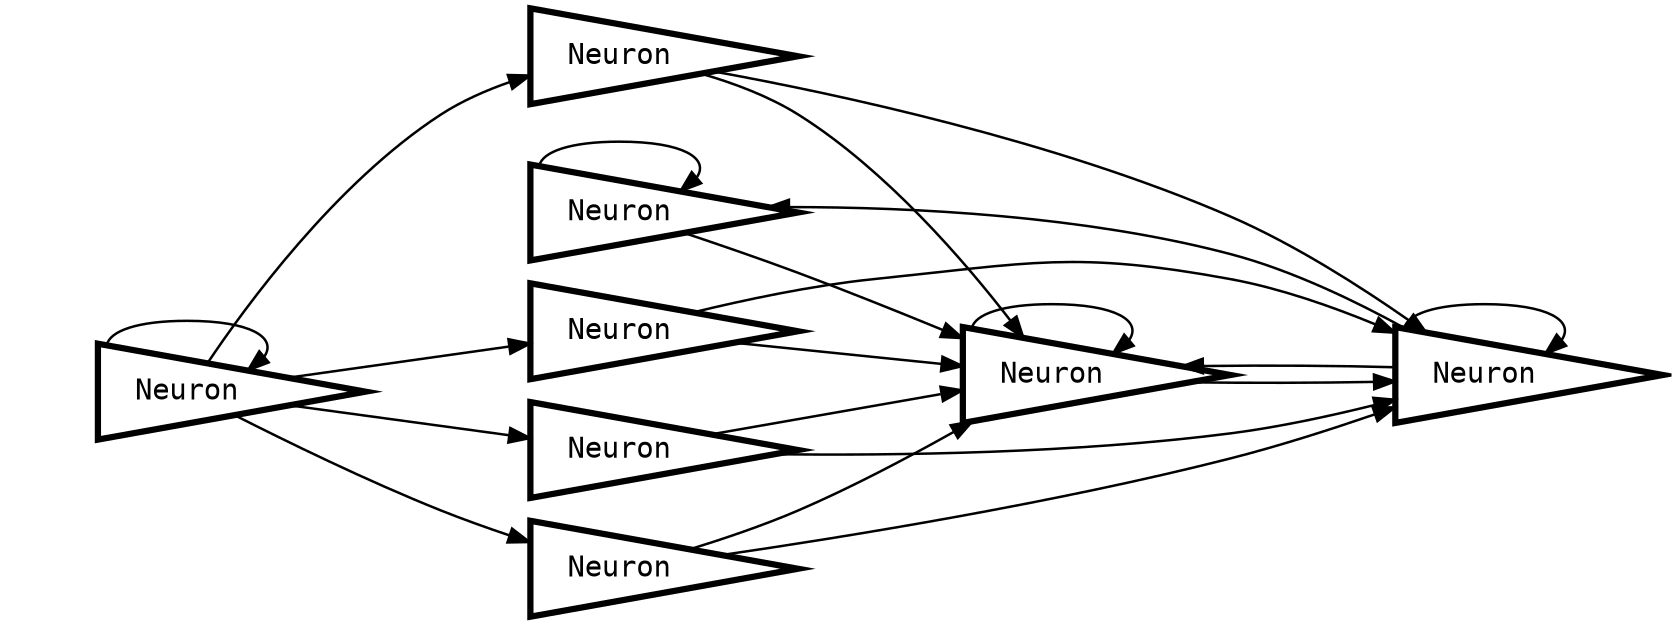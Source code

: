 digraph G {
  graph [dpi="288.0",nodesep="0.15",pack="true",rankdir="LR",ratio="compress"];
  node [fontname="Courier",orientation="30",penwidth="3.0",shape="triangle"];
  edge [fontname="Courier",labelangle="25",labeldistance="2",penwidth="1.2"];
  n1 [label="Neuron",shape="triangle"];
  n2 [label="Neuron",shape="triangle"];
  n3 [label="Neuron",shape="triangle"];
  n4 [label="Neuron",shape="triangle"];
  n5 [label="Neuron",shape="triangle"];
  n6 [label="Neuron",shape="triangle"];
  n7 [label="Neuron",shape="triangle"];
  n8 [label="Neuron",shape="triangle"];
  n1 -> n1;
  n1 -> n2;
  n2 -> n2;
  n2 -> n7;
  n3 -> n2;
  n3 -> n7;
  n4 -> n2;
  n4 -> n7;
  n5 -> n2;
  n5 -> n7;
  n6 -> n2;
  n6 -> n7;
  n7 -> n1;
  n7 -> n2;
  n7 -> n7;
  n8 -> n3;
  n8 -> n4;
  n8 -> n5;
  n8 -> n6;
  n8 -> n8;
}
